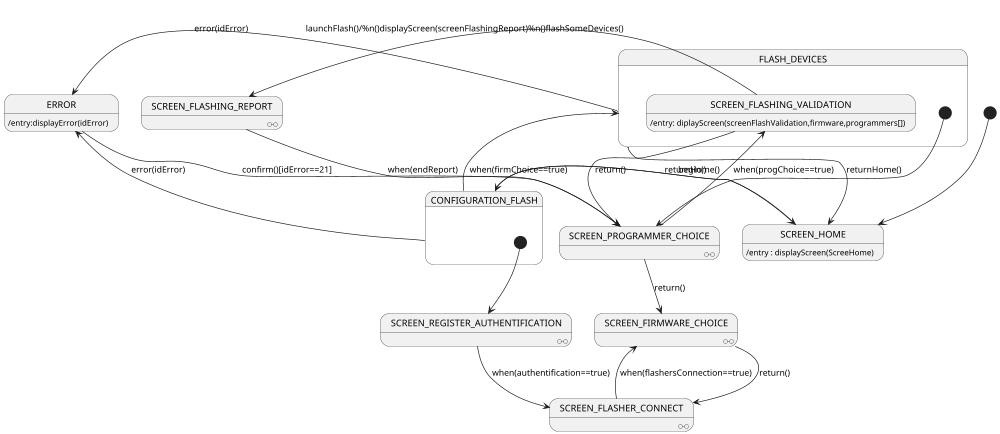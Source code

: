 {
  "sha1": "eetp4fu2qb1kmlxjb6a53kj4tdgll3d",
  "insertion": {
    "when": "2024-06-01T09:03:04.311Z",
    "user": "plantuml@gmail.com"
  }
}
@startuml
set separator none
scale 1000 width

state SCREEN_REGISTER_AUTHENTIFICATION <<O-O>>

state SCREEN_FIRMWARE_CHOICE <<O-O>>

state SCREEN_FLASHER_CONNECT <<O-O>>

state SCREEN_PROGRAMMER_CHOICE <<O-O>>

state SCREEN_FLASHING_REPORT <<O-O>>


[*]-down->SCREEN_HOME


SCREEN_HOME : /entry : displayScreen(ScreeHome)


SCREEN_HOME--> CONFIGURATION_FLASH : begin()




CONFIGURATION_FLASH -left->SCREEN_HOME : returnHome()

FLASH_DEVICES-->SCREEN_HOME : returnHome()


state CONFIGURATION_FLASH {

[*]-->SCREEN_REGISTER_AUTHENTIFICATION

SCREEN_REGISTER_AUTHENTIFICATION-down->SCREEN_FLASHER_CONNECT : when(authentification==true)

SCREEN_FLASHER_CONNECT-down->SCREEN_FIRMWARE_CHOICE : when(flashersConnection==true)


SCREEN_FIRMWARE_CHOICE--> SCREEN_FLASHER_CONNECT : return()

}




state FLASH_DEVICES{

[*]-down->SCREEN_PROGRAMMER_CHOICE

SCREEN_PROGRAMMER_CHOICE-right->SCREEN_FLASHING_VALIDATION : when(progChoice==true)

SCREEN_FLASHING_VALIDATION-down->SCREEN_FLASHING_REPORT : launchFlash()/%n()displayScreen(screenFlashingReport)%n()flashSomeDevices()

SCREEN_FLASHING_REPORT-->SCREEN_PROGRAMMER_CHOICE : when(endReport)

SCREEN_FLASHING_VALIDATION-->SCREEN_PROGRAMMER_CHOICE : return()

SCREEN_FLASHING_VALIDATION: /entry: diplayScreen(screenFlashValidation,firmware,programmers[])

}

SCREEN_PROGRAMMER_CHOICE-right->SCREEN_FIRMWARE_CHOICE : return()


CONFIGURATION_FLASH-up-> FLASH_DEVICES : when(firmChoice==true)

CONFIGURATION_FLASH -down->ERROR : error(idError)

FLASH_DEVICES-up->ERROR : error(idError)

ERROR : /entry:displayError(idError)

ERROR--> SCREEN_PROGRAMMER_CHOICE : confirm()[idError==21]
@enduml
